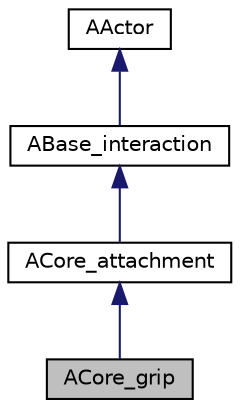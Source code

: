 digraph "ACore_grip"
{
 // LATEX_PDF_SIZE
  edge [fontname="Helvetica",fontsize="10",labelfontname="Helvetica",labelfontsize="10"];
  node [fontname="Helvetica",fontsize="10",shape=record];
  Node1 [label="ACore_grip",height=0.2,width=0.4,color="black", fillcolor="grey75", style="filled", fontcolor="black",tooltip=" "];
  Node2 -> Node1 [dir="back",color="midnightblue",fontsize="10",style="solid"];
  Node2 [label="ACore_attachment",height=0.2,width=0.4,color="black", fillcolor="white", style="filled",URL="$class_a_core__attachment.html",tooltip=" "];
  Node3 -> Node2 [dir="back",color="midnightblue",fontsize="10",style="solid"];
  Node3 [label="ABase_interaction",height=0.2,width=0.4,color="black", fillcolor="white", style="filled",URL="$class_a_base__interaction.html",tooltip=" "];
  Node4 -> Node3 [dir="back",color="midnightblue",fontsize="10",style="solid"];
  Node4 [label="AActor",height=0.2,width=0.4,color="black", fillcolor="white", style="filled",tooltip=" "];
}
